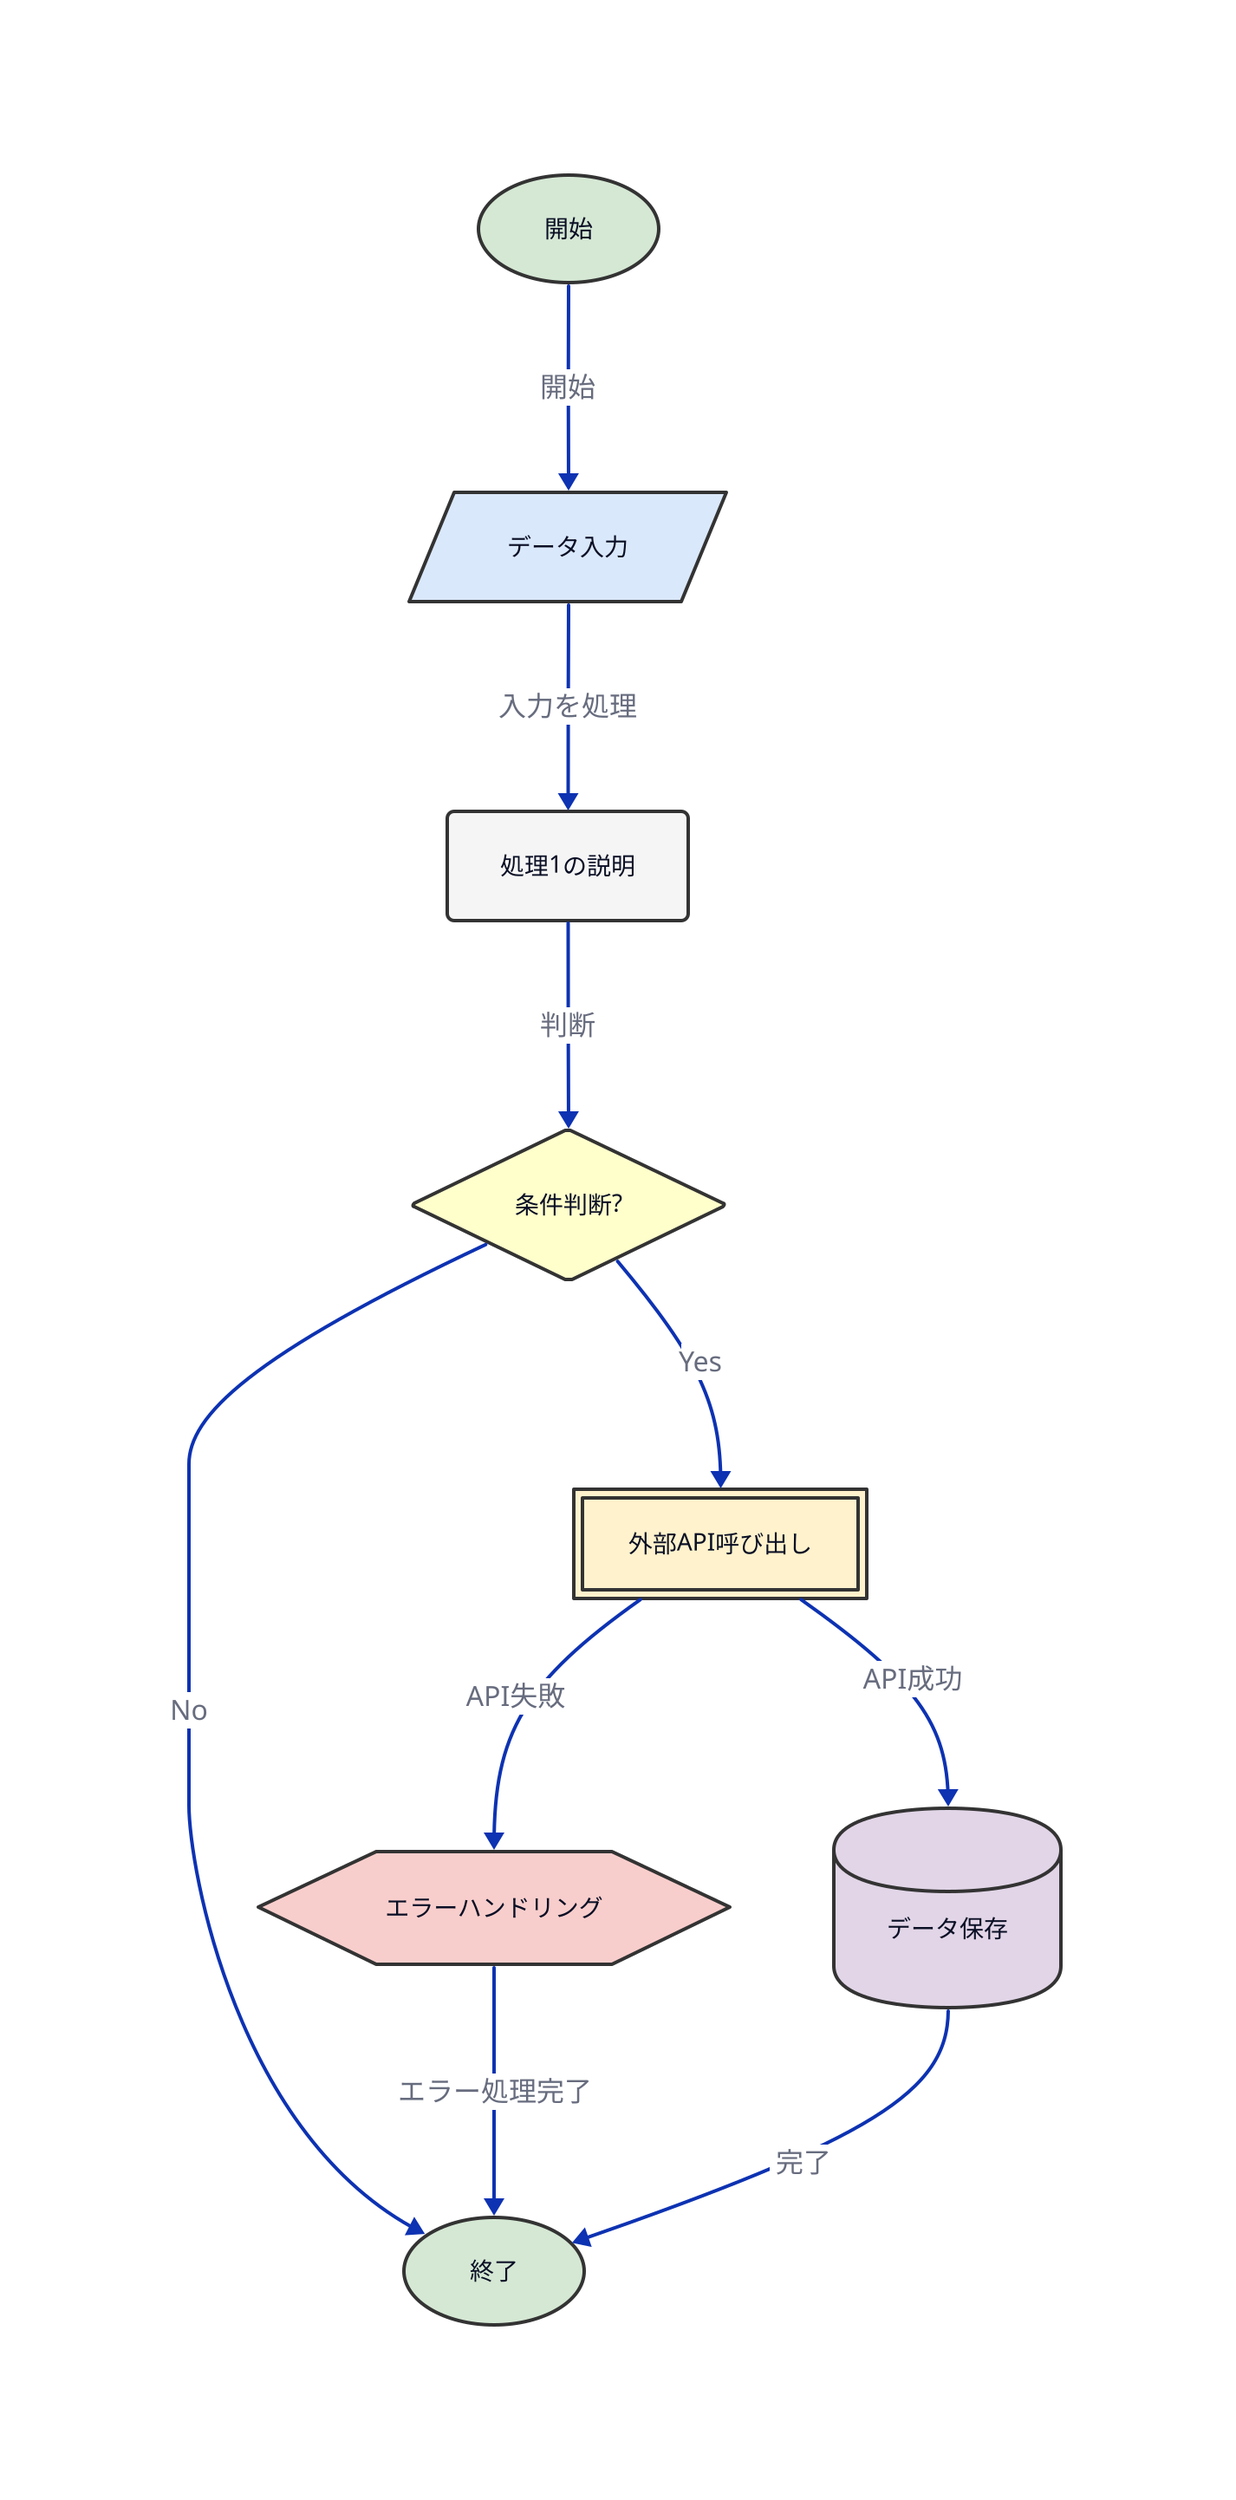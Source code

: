 # {フローチャートのタイトル}
# =========================
# 業務プロセス: {プロセス名}

## レイアウトエンジンとテーマの定義
## -------------------------
vars: {
  d2-config: {
    layout-engine: dagre
    theme-id: 0
  }
}

## スタイル定義
## -------------------------
classes: {
  process: {
    shape: rectangle
    style: {
      fill: "#f5f5f5"
      stroke: "#333333"
      border-radius: 4
      font-size: 14
    }
  }
  decision: {
    shape: diamond
    style: {
      fill: "#ffffcc"
      stroke: "#333333"
      font-size: 14
    }
  }
  terminal: {
    shape: oval
    style: {
      fill: "#d5e8d4"
      stroke: "#333333"
      font-size: 14
    }
  }
  data: {
    shape: parallelogram
    style: {
      fill: "#dae8fc"
      stroke: "#333333"
      font-size: 14
    }
  }
  storage: {
    shape: cylinder
    style: {
      fill: "#e1d5e7"
      stroke: "#333333"
      font-size: 14
    }
  }
  subprocess: {
    shape: rectangle
    style: {
      double-border: true
      fill: "#fff2cc"
      stroke: "#333333"
      font-size: 14
    }
  }
  exception: {
    shape: hexagon
    style: {
      fill: "#f8cecc"
      stroke: "#333333"
      font-size: 14
    }
  }
}

## フローチャートの定義
## -------------------------
start: {
  class: terminal
  label: "開始"
}

# 処理ステップの定義
step1: {
  class: process
  label: "処理1の説明"
}

# 条件分岐の定義
decision1: {
  class: decision
  label: "条件判断?"
}

# データ入出力の定義
input1: {
  class: data
  label: "データ入力"
}

# データ保存の定義
db1: {
  class: storage
  label: "データ保存"
}

# サブプロセスの定義
api_call: {
  class: subprocess
  label: "外部API呼び出し"
}

# 例外処理の定義
error_handler: {
  class: exception
  label: "エラーハンドリング"
}

end: {
  class: terminal
  label: "終了"
}

## 接続の定義
## -------------------------
start -> input1: "開始"
input1 -> step1: "入力を処理"
step1 -> decision1: "判断"
decision1 -> api_call: "Yes"
decision1 -> end: "No"
api_call -> db1: "API成功"
api_call -> error_handler: "API失敗"
error_handler -> end: "エラー処理完了"
db1 -> end: "完了"
